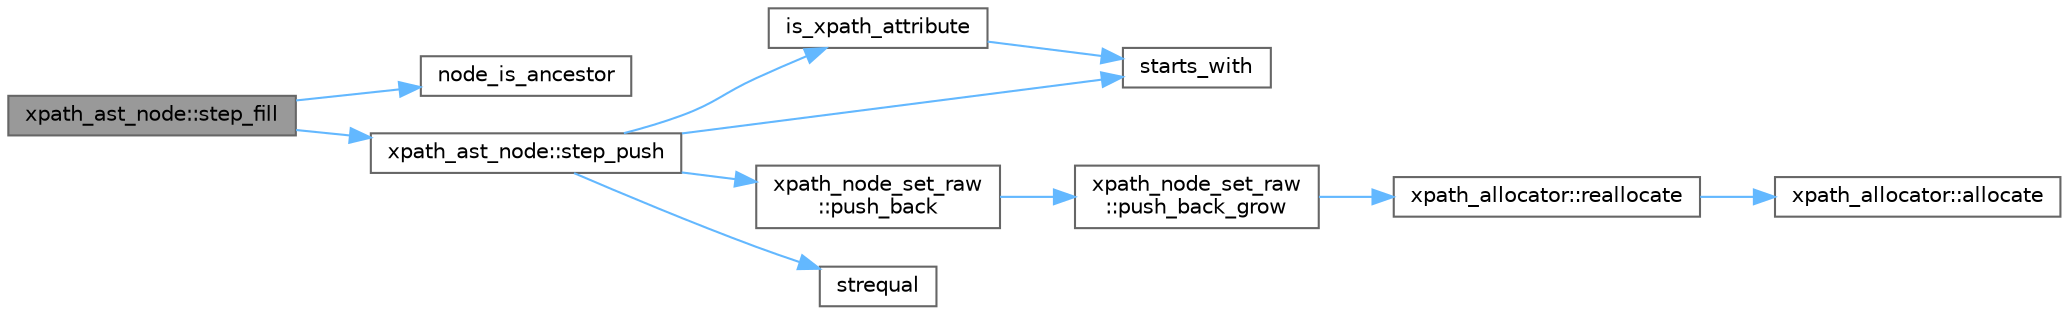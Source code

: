 digraph "xpath_ast_node::step_fill"
{
 // INTERACTIVE_SVG=YES
 // LATEX_PDF_SIZE
  bgcolor="transparent";
  edge [fontname=Helvetica,fontsize=10,labelfontname=Helvetica,labelfontsize=10];
  node [fontname=Helvetica,fontsize=10,shape=box,height=0.2,width=0.4];
  rankdir="LR";
  Node1 [id="Node000001",label="xpath_ast_node::step_fill",height=0.2,width=0.4,color="gray40", fillcolor="grey60", style="filled", fontcolor="black",tooltip=" "];
  Node1 -> Node2 [id="edge1_Node000001_Node000002",color="steelblue1",style="solid",tooltip=" "];
  Node2 [id="Node000002",label="node_is_ancestor",height=0.2,width=0.4,color="grey40", fillcolor="white", style="filled",URL="$db/d20/pugixml_8cpp.html#a417dbf6eefe01fd6dfba270d23986d1a",tooltip=" "];
  Node1 -> Node3 [id="edge2_Node000001_Node000003",color="steelblue1",style="solid",tooltip=" "];
  Node3 [id="Node000003",label="xpath_ast_node::step_push",height=0.2,width=0.4,color="grey40", fillcolor="white", style="filled",URL="$d3/dc5/classxpath__ast__node.html#a4f7aaa038105a1d98a7505606ca2b5a2",tooltip=" "];
  Node3 -> Node4 [id="edge3_Node000003_Node000004",color="steelblue1",style="solid",tooltip=" "];
  Node4 [id="Node000004",label="is_xpath_attribute",height=0.2,width=0.4,color="grey40", fillcolor="white", style="filled",URL="$db/d20/pugixml_8cpp.html#a63041941bf2b704523fead76b505d418",tooltip=" "];
  Node4 -> Node5 [id="edge4_Node000004_Node000005",color="steelblue1",style="solid",tooltip=" "];
  Node5 [id="Node000005",label="starts_with",height=0.2,width=0.4,color="grey40", fillcolor="white", style="filled",URL="$db/d20/pugixml_8cpp.html#a4ab3a20f90bd9a6d4d050b7438fe83e3",tooltip=" "];
  Node3 -> Node6 [id="edge5_Node000003_Node000006",color="steelblue1",style="solid",tooltip=" "];
  Node6 [id="Node000006",label="xpath_node_set_raw\l::push_back",height=0.2,width=0.4,color="grey40", fillcolor="white", style="filled",URL="$d1/daf/classxpath__node__set__raw.html#a676ec123e5be874869c78ff5c43ae9c2",tooltip=" "];
  Node6 -> Node7 [id="edge6_Node000006_Node000007",color="steelblue1",style="solid",tooltip=" "];
  Node7 [id="Node000007",label="xpath_node_set_raw\l::push_back_grow",height=0.2,width=0.4,color="grey40", fillcolor="white", style="filled",URL="$d1/daf/classxpath__node__set__raw.html#acc913a940e63a136f862e243b4b7495e",tooltip=" "];
  Node7 -> Node8 [id="edge7_Node000007_Node000008",color="steelblue1",style="solid",tooltip=" "];
  Node8 [id="Node000008",label="xpath_allocator::reallocate",height=0.2,width=0.4,color="grey40", fillcolor="white", style="filled",URL="$d3/d89/structxpath__allocator.html#a5d3ba1b01ba87b2002b348674e9d50b6",tooltip=" "];
  Node8 -> Node9 [id="edge8_Node000008_Node000009",color="steelblue1",style="solid",tooltip=" "];
  Node9 [id="Node000009",label="xpath_allocator::allocate",height=0.2,width=0.4,color="grey40", fillcolor="white", style="filled",URL="$d3/d89/structxpath__allocator.html#a6c13fefbd7038d78b336987f396c8415",tooltip=" "];
  Node3 -> Node5 [id="edge9_Node000003_Node000005",color="steelblue1",style="solid",tooltip=" "];
  Node3 -> Node10 [id="edge10_Node000003_Node000010",color="steelblue1",style="solid",tooltip=" "];
  Node10 [id="Node000010",label="strequal",height=0.2,width=0.4,color="grey40", fillcolor="white", style="filled",URL="$db/d20/pugixml_8cpp.html#af682718c79fea7fc666a593dc70764c1",tooltip=" "];
}
